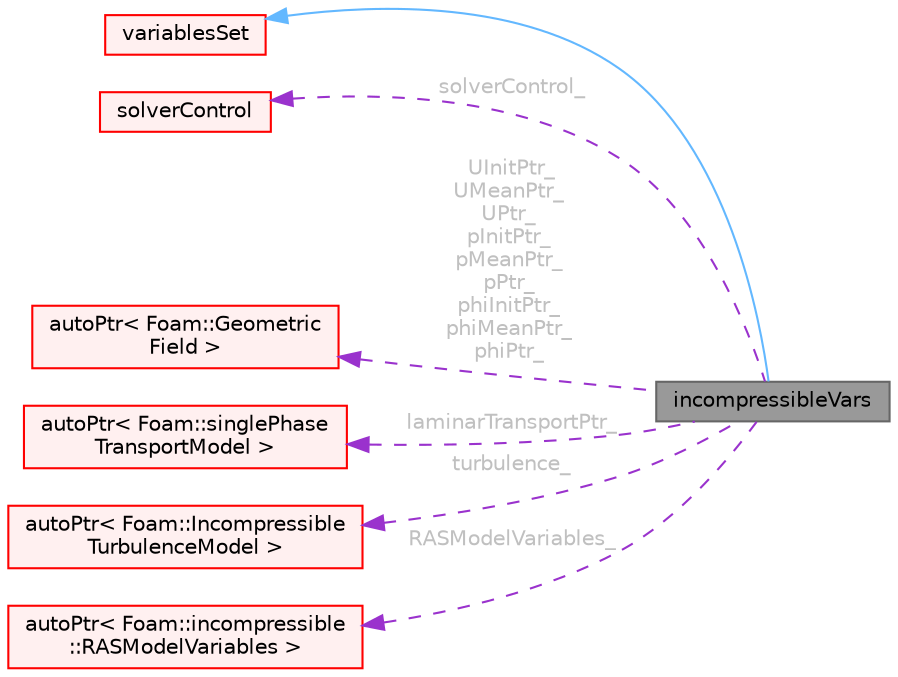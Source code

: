 digraph "incompressibleVars"
{
 // LATEX_PDF_SIZE
  bgcolor="transparent";
  edge [fontname=Helvetica,fontsize=10,labelfontname=Helvetica,labelfontsize=10];
  node [fontname=Helvetica,fontsize=10,shape=box,height=0.2,width=0.4];
  rankdir="LR";
  Node1 [id="Node000001",label="incompressibleVars",height=0.2,width=0.4,color="gray40", fillcolor="grey60", style="filled", fontcolor="black",tooltip="Base class for solution control classes."];
  Node2 -> Node1 [id="edge1_Node000001_Node000002",dir="back",color="steelblue1",style="solid",tooltip=" "];
  Node2 [id="Node000002",label="variablesSet",height=0.2,width=0.4,color="red", fillcolor="#FFF0F0", style="filled",URL="$classFoam_1_1variablesSet.html",tooltip="Base class for creating a set of variables."];
  Node55 -> Node1 [id="edge2_Node000001_Node000055",dir="back",color="darkorchid3",style="dashed",tooltip=" ",label=" solverControl_",fontcolor="grey" ];
  Node55 [id="Node000055",label="solverControl",height=0.2,width=0.4,color="red", fillcolor="#FFF0F0", style="filled",URL="$classFoam_1_1solverControl.html",tooltip="Base class for solver control classes."];
  Node60 -> Node1 [id="edge3_Node000001_Node000060",dir="back",color="darkorchid3",style="dashed",tooltip=" ",label=" UInitPtr_\nUMeanPtr_\nUPtr_\npInitPtr_\npMeanPtr_\npPtr_\nphiInitPtr_\nphiMeanPtr_\nphiPtr_",fontcolor="grey" ];
  Node60 [id="Node000060",label="autoPtr\< Foam::Geometric\lField \>",height=0.2,width=0.4,color="red", fillcolor="#FFF0F0", style="filled",URL="$classFoam_1_1autoPtr.html",tooltip=" "];
  Node61 -> Node1 [id="edge4_Node000001_Node000061",dir="back",color="darkorchid3",style="dashed",tooltip=" ",label=" laminarTransportPtr_",fontcolor="grey" ];
  Node61 [id="Node000061",label="autoPtr\< Foam::singlePhase\lTransportModel \>",height=0.2,width=0.4,color="red", fillcolor="#FFF0F0", style="filled",URL="$classFoam_1_1autoPtr.html",tooltip=" "];
  Node62 -> Node1 [id="edge5_Node000001_Node000062",dir="back",color="darkorchid3",style="dashed",tooltip=" ",label=" turbulence_",fontcolor="grey" ];
  Node62 [id="Node000062",label="autoPtr\< Foam::Incompressible\lTurbulenceModel \>",height=0.2,width=0.4,color="red", fillcolor="#FFF0F0", style="filled",URL="$classFoam_1_1autoPtr.html",tooltip=" "];
  Node63 -> Node1 [id="edge6_Node000001_Node000063",dir="back",color="darkorchid3",style="dashed",tooltip=" ",label=" RASModelVariables_",fontcolor="grey" ];
  Node63 [id="Node000063",label="autoPtr\< Foam::incompressible\l::RASModelVariables \>",height=0.2,width=0.4,color="red", fillcolor="#FFF0F0", style="filled",URL="$classFoam_1_1autoPtr.html",tooltip=" "];
}
